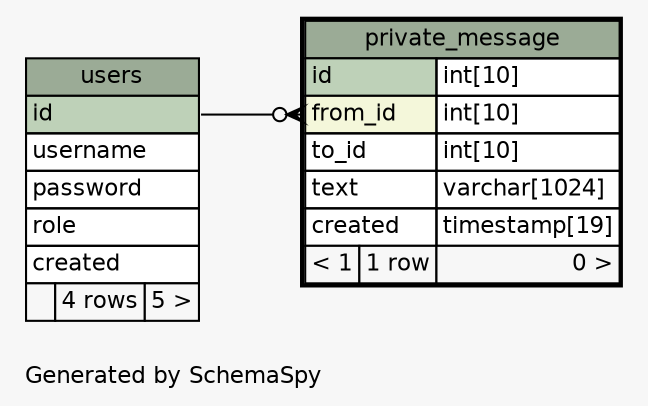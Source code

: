 // dot 2.40.1 on Linux 4.12.5-300.fc26.x86_64
// SchemaSpy rev 590
digraph "oneDegreeRelationshipsDiagram" {
  graph [
    rankdir="RL"
    bgcolor="#f7f7f7"
    label="\nGenerated by SchemaSpy"
    labeljust="l"
    nodesep="0.18"
    ranksep="0.46"
    fontname="Helvetica"
    fontsize="11"
  ];
  node [
    fontname="Helvetica"
    fontsize="11"
    shape="plaintext"
  ];
  edge [
    arrowsize="0.8"
  ];
  "private_message":"from_id":w -> "users":"id":e [arrowhead=none dir=back arrowtail=crowodot];
  "private_message" [
    label=<
    <TABLE BORDER="2" CELLBORDER="1" CELLSPACING="0" BGCOLOR="#ffffff">
      <TR><TD COLSPAN="3" BGCOLOR="#9bab96" ALIGN="CENTER">private_message</TD></TR>
      <TR><TD PORT="id" COLSPAN="2" BGCOLOR="#bed1b8" ALIGN="LEFT">id</TD><TD PORT="id.type" ALIGN="LEFT">int[10]</TD></TR>
      <TR><TD PORT="from_id" COLSPAN="2" BGCOLOR="#f4f7da" ALIGN="LEFT">from_id</TD><TD PORT="from_id.type" ALIGN="LEFT">int[10]</TD></TR>
      <TR><TD PORT="to_id" COLSPAN="2" ALIGN="LEFT">to_id</TD><TD PORT="to_id.type" ALIGN="LEFT">int[10]</TD></TR>
      <TR><TD PORT="text" COLSPAN="2" ALIGN="LEFT">text</TD><TD PORT="text.type" ALIGN="LEFT">varchar[1024]</TD></TR>
      <TR><TD PORT="created" COLSPAN="2" ALIGN="LEFT">created</TD><TD PORT="created.type" ALIGN="LEFT">timestamp[19]</TD></TR>
      <TR><TD ALIGN="LEFT" BGCOLOR="#f7f7f7">&lt; 1</TD><TD ALIGN="RIGHT" BGCOLOR="#f7f7f7">1 row</TD><TD ALIGN="RIGHT" BGCOLOR="#f7f7f7">0 &gt;</TD></TR>
    </TABLE>>
    URL="private_message.html"
    tooltip="private_message"
  ];
  "users" [
    label=<
    <TABLE BORDER="0" CELLBORDER="1" CELLSPACING="0" BGCOLOR="#ffffff">
      <TR><TD COLSPAN="3" BGCOLOR="#9bab96" ALIGN="CENTER">users</TD></TR>
      <TR><TD PORT="id" COLSPAN="3" BGCOLOR="#bed1b8" ALIGN="LEFT">id</TD></TR>
      <TR><TD PORT="username" COLSPAN="3" ALIGN="LEFT">username</TD></TR>
      <TR><TD PORT="password" COLSPAN="3" ALIGN="LEFT">password</TD></TR>
      <TR><TD PORT="role" COLSPAN="3" ALIGN="LEFT">role</TD></TR>
      <TR><TD PORT="created" COLSPAN="3" ALIGN="LEFT">created</TD></TR>
      <TR><TD ALIGN="LEFT" BGCOLOR="#f7f7f7">  </TD><TD ALIGN="RIGHT" BGCOLOR="#f7f7f7">4 rows</TD><TD ALIGN="RIGHT" BGCOLOR="#f7f7f7">5 &gt;</TD></TR>
    </TABLE>>
    URL="users.html"
    tooltip="users"
  ];
}
